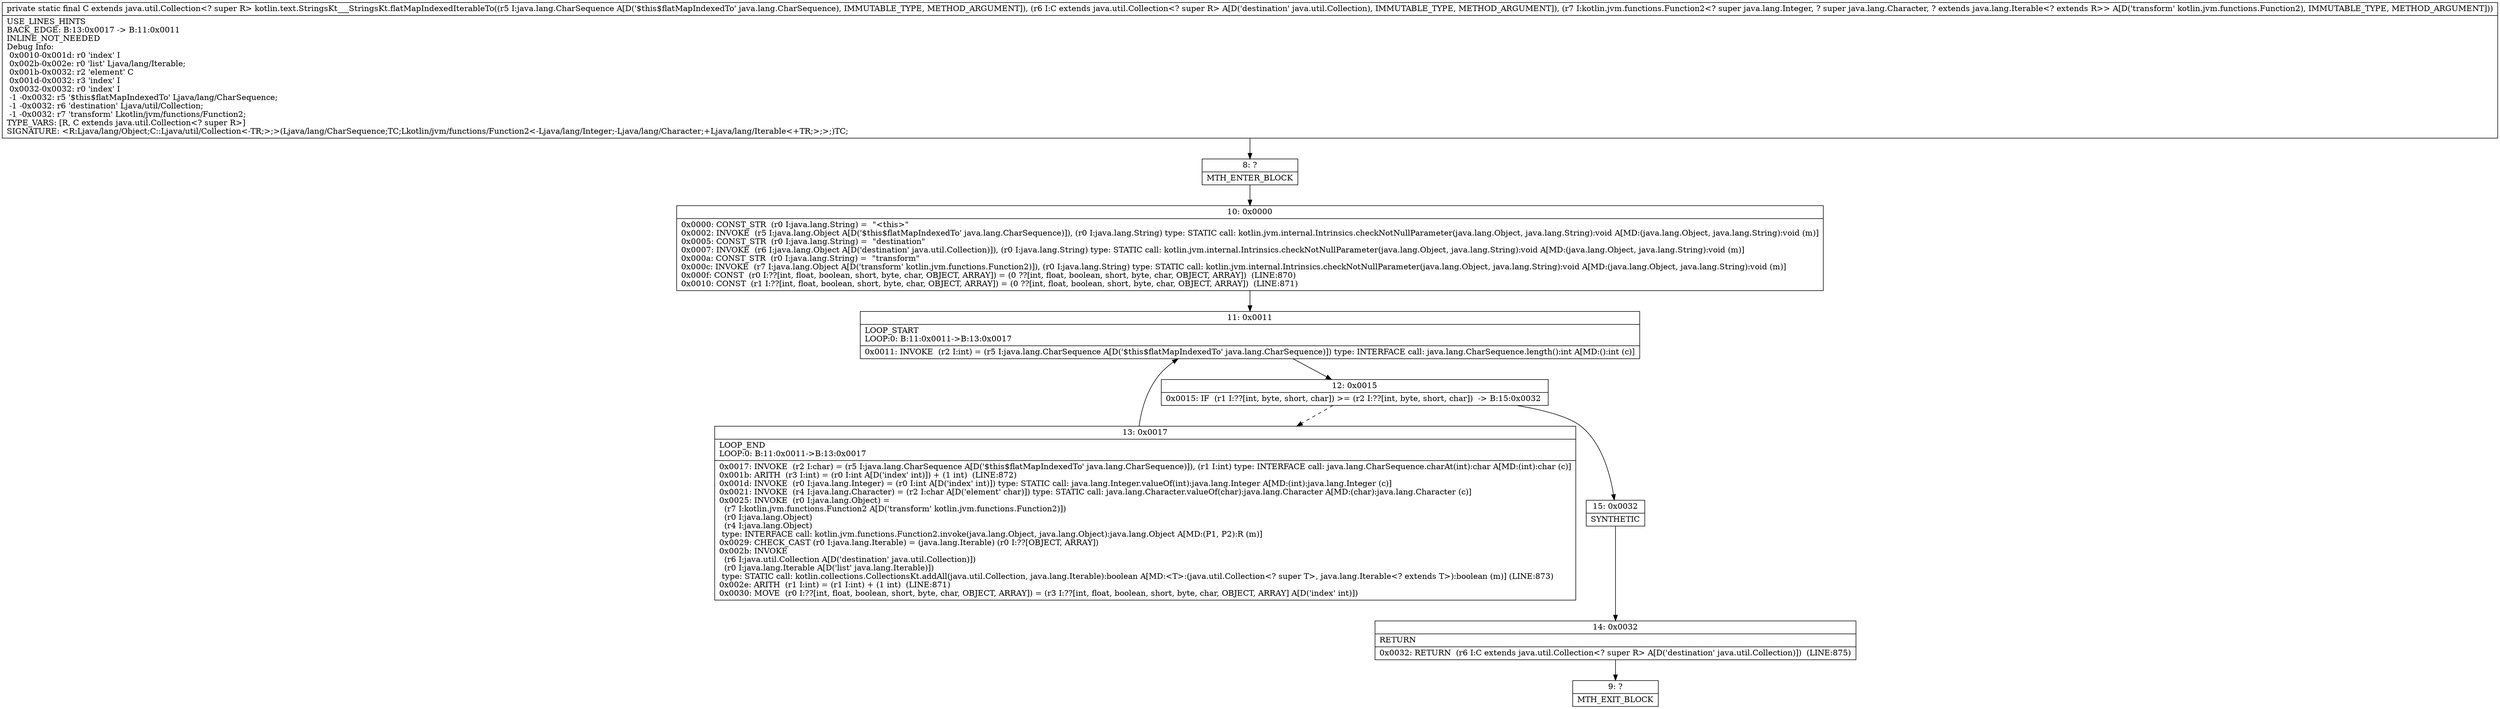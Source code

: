 digraph "CFG forkotlin.text.StringsKt___StringsKt.flatMapIndexedIterableTo(Ljava\/lang\/CharSequence;Ljava\/util\/Collection;Lkotlin\/jvm\/functions\/Function2;)Ljava\/util\/Collection;" {
Node_8 [shape=record,label="{8\:\ ?|MTH_ENTER_BLOCK\l}"];
Node_10 [shape=record,label="{10\:\ 0x0000|0x0000: CONST_STR  (r0 I:java.lang.String) =  \"\<this\>\" \l0x0002: INVOKE  (r5 I:java.lang.Object A[D('$this$flatMapIndexedTo' java.lang.CharSequence)]), (r0 I:java.lang.String) type: STATIC call: kotlin.jvm.internal.Intrinsics.checkNotNullParameter(java.lang.Object, java.lang.String):void A[MD:(java.lang.Object, java.lang.String):void (m)]\l0x0005: CONST_STR  (r0 I:java.lang.String) =  \"destination\" \l0x0007: INVOKE  (r6 I:java.lang.Object A[D('destination' java.util.Collection)]), (r0 I:java.lang.String) type: STATIC call: kotlin.jvm.internal.Intrinsics.checkNotNullParameter(java.lang.Object, java.lang.String):void A[MD:(java.lang.Object, java.lang.String):void (m)]\l0x000a: CONST_STR  (r0 I:java.lang.String) =  \"transform\" \l0x000c: INVOKE  (r7 I:java.lang.Object A[D('transform' kotlin.jvm.functions.Function2)]), (r0 I:java.lang.String) type: STATIC call: kotlin.jvm.internal.Intrinsics.checkNotNullParameter(java.lang.Object, java.lang.String):void A[MD:(java.lang.Object, java.lang.String):void (m)]\l0x000f: CONST  (r0 I:??[int, float, boolean, short, byte, char, OBJECT, ARRAY]) = (0 ??[int, float, boolean, short, byte, char, OBJECT, ARRAY])  (LINE:870)\l0x0010: CONST  (r1 I:??[int, float, boolean, short, byte, char, OBJECT, ARRAY]) = (0 ??[int, float, boolean, short, byte, char, OBJECT, ARRAY])  (LINE:871)\l}"];
Node_11 [shape=record,label="{11\:\ 0x0011|LOOP_START\lLOOP:0: B:11:0x0011\-\>B:13:0x0017\l|0x0011: INVOKE  (r2 I:int) = (r5 I:java.lang.CharSequence A[D('$this$flatMapIndexedTo' java.lang.CharSequence)]) type: INTERFACE call: java.lang.CharSequence.length():int A[MD:():int (c)]\l}"];
Node_12 [shape=record,label="{12\:\ 0x0015|0x0015: IF  (r1 I:??[int, byte, short, char]) \>= (r2 I:??[int, byte, short, char])  \-\> B:15:0x0032 \l}"];
Node_13 [shape=record,label="{13\:\ 0x0017|LOOP_END\lLOOP:0: B:11:0x0011\-\>B:13:0x0017\l|0x0017: INVOKE  (r2 I:char) = (r5 I:java.lang.CharSequence A[D('$this$flatMapIndexedTo' java.lang.CharSequence)]), (r1 I:int) type: INTERFACE call: java.lang.CharSequence.charAt(int):char A[MD:(int):char (c)]\l0x001b: ARITH  (r3 I:int) = (r0 I:int A[D('index' int)]) + (1 int)  (LINE:872)\l0x001d: INVOKE  (r0 I:java.lang.Integer) = (r0 I:int A[D('index' int)]) type: STATIC call: java.lang.Integer.valueOf(int):java.lang.Integer A[MD:(int):java.lang.Integer (c)]\l0x0021: INVOKE  (r4 I:java.lang.Character) = (r2 I:char A[D('element' char)]) type: STATIC call: java.lang.Character.valueOf(char):java.lang.Character A[MD:(char):java.lang.Character (c)]\l0x0025: INVOKE  (r0 I:java.lang.Object) = \l  (r7 I:kotlin.jvm.functions.Function2 A[D('transform' kotlin.jvm.functions.Function2)])\l  (r0 I:java.lang.Object)\l  (r4 I:java.lang.Object)\l type: INTERFACE call: kotlin.jvm.functions.Function2.invoke(java.lang.Object, java.lang.Object):java.lang.Object A[MD:(P1, P2):R (m)]\l0x0029: CHECK_CAST (r0 I:java.lang.Iterable) = (java.lang.Iterable) (r0 I:??[OBJECT, ARRAY]) \l0x002b: INVOKE  \l  (r6 I:java.util.Collection A[D('destination' java.util.Collection)])\l  (r0 I:java.lang.Iterable A[D('list' java.lang.Iterable)])\l type: STATIC call: kotlin.collections.CollectionsKt.addAll(java.util.Collection, java.lang.Iterable):boolean A[MD:\<T\>:(java.util.Collection\<? super T\>, java.lang.Iterable\<? extends T\>):boolean (m)] (LINE:873)\l0x002e: ARITH  (r1 I:int) = (r1 I:int) + (1 int)  (LINE:871)\l0x0030: MOVE  (r0 I:??[int, float, boolean, short, byte, char, OBJECT, ARRAY]) = (r3 I:??[int, float, boolean, short, byte, char, OBJECT, ARRAY] A[D('index' int)]) \l}"];
Node_15 [shape=record,label="{15\:\ 0x0032|SYNTHETIC\l}"];
Node_14 [shape=record,label="{14\:\ 0x0032|RETURN\l|0x0032: RETURN  (r6 I:C extends java.util.Collection\<? super R\> A[D('destination' java.util.Collection)])  (LINE:875)\l}"];
Node_9 [shape=record,label="{9\:\ ?|MTH_EXIT_BLOCK\l}"];
MethodNode[shape=record,label="{private static final C extends java.util.Collection\<? super R\> kotlin.text.StringsKt___StringsKt.flatMapIndexedIterableTo((r5 I:java.lang.CharSequence A[D('$this$flatMapIndexedTo' java.lang.CharSequence), IMMUTABLE_TYPE, METHOD_ARGUMENT]), (r6 I:C extends java.util.Collection\<? super R\> A[D('destination' java.util.Collection), IMMUTABLE_TYPE, METHOD_ARGUMENT]), (r7 I:kotlin.jvm.functions.Function2\<? super java.lang.Integer, ? super java.lang.Character, ? extends java.lang.Iterable\<? extends R\>\> A[D('transform' kotlin.jvm.functions.Function2), IMMUTABLE_TYPE, METHOD_ARGUMENT]))  | USE_LINES_HINTS\lBACK_EDGE: B:13:0x0017 \-\> B:11:0x0011\lINLINE_NOT_NEEDED\lDebug Info:\l  0x0010\-0x001d: r0 'index' I\l  0x002b\-0x002e: r0 'list' Ljava\/lang\/Iterable;\l  0x001b\-0x0032: r2 'element' C\l  0x001d\-0x0032: r3 'index' I\l  0x0032\-0x0032: r0 'index' I\l  \-1 \-0x0032: r5 '$this$flatMapIndexedTo' Ljava\/lang\/CharSequence;\l  \-1 \-0x0032: r6 'destination' Ljava\/util\/Collection;\l  \-1 \-0x0032: r7 'transform' Lkotlin\/jvm\/functions\/Function2;\lTYPE_VARS: [R, C extends java.util.Collection\<? super R\>]\lSIGNATURE: \<R:Ljava\/lang\/Object;C::Ljava\/util\/Collection\<\-TR;\>;\>(Ljava\/lang\/CharSequence;TC;Lkotlin\/jvm\/functions\/Function2\<\-Ljava\/lang\/Integer;\-Ljava\/lang\/Character;+Ljava\/lang\/Iterable\<+TR;\>;\>;)TC;\l}"];
MethodNode -> Node_8;Node_8 -> Node_10;
Node_10 -> Node_11;
Node_11 -> Node_12;
Node_12 -> Node_13[style=dashed];
Node_12 -> Node_15;
Node_13 -> Node_11;
Node_15 -> Node_14;
Node_14 -> Node_9;
}

